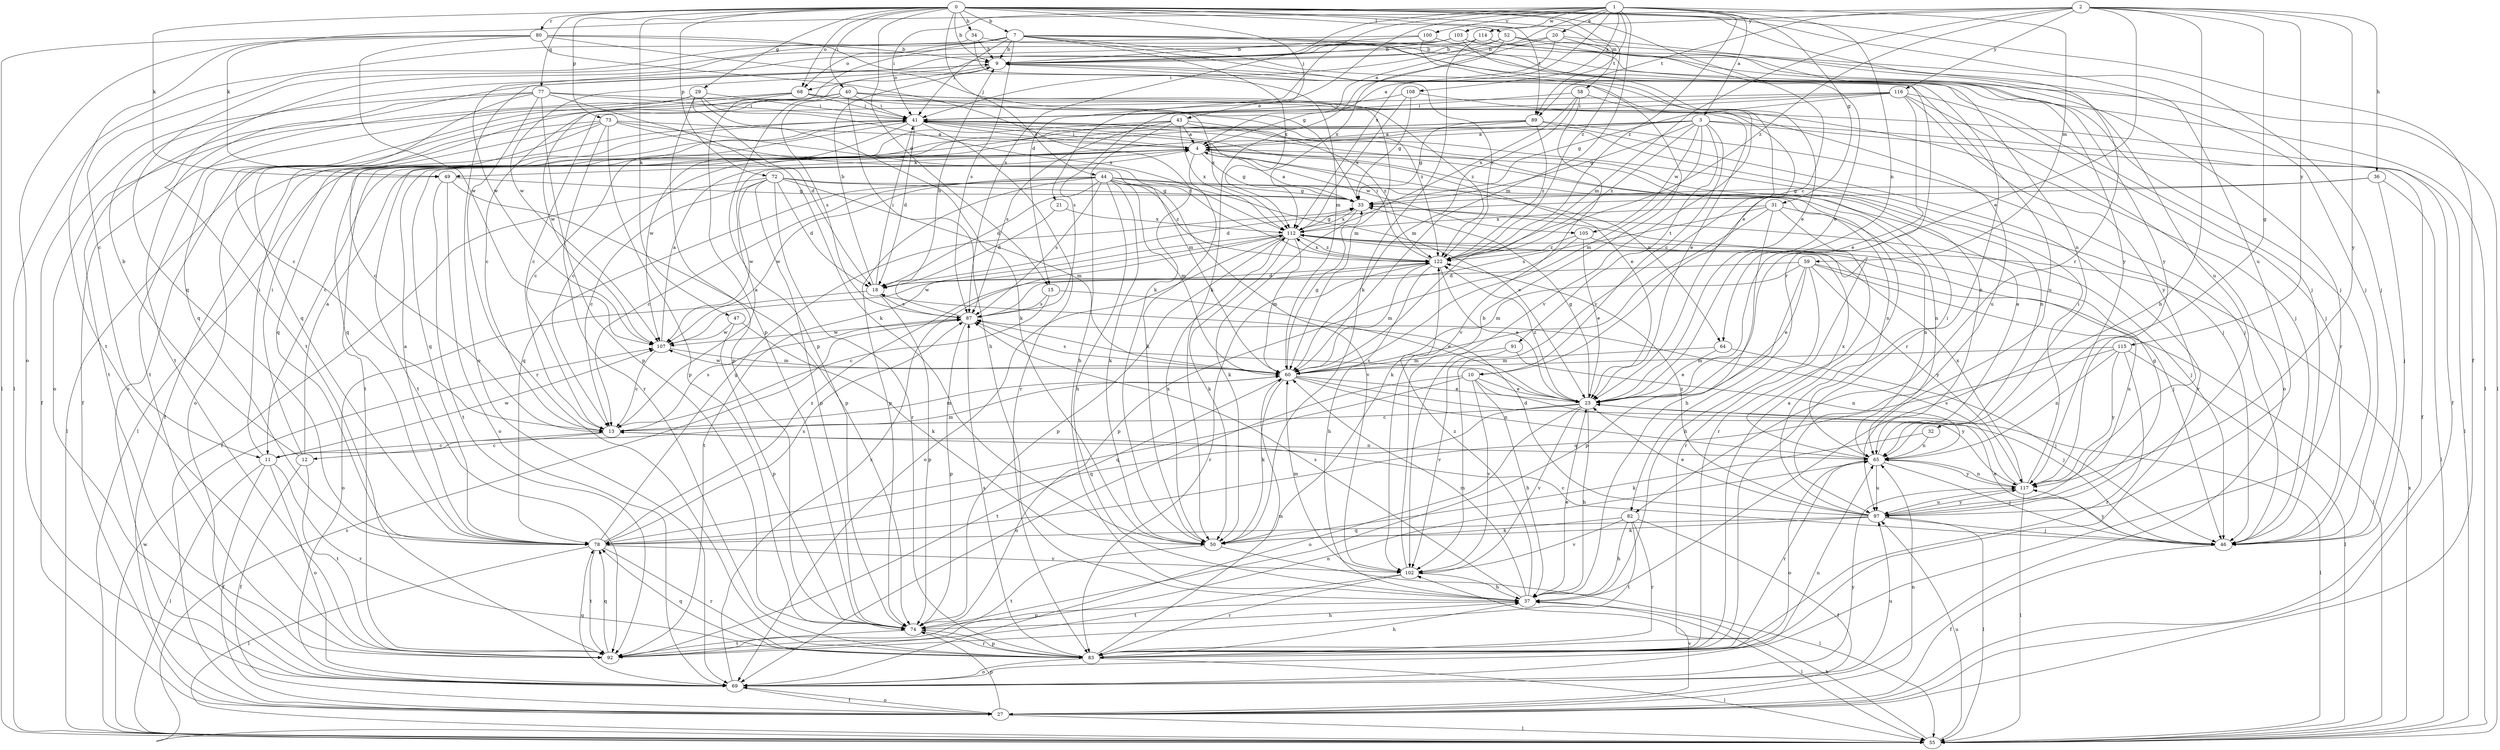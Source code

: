 strict digraph  {
0;
1;
2;
3;
4;
7;
9;
10;
11;
12;
13;
15;
18;
20;
21;
23;
27;
29;
31;
32;
33;
34;
36;
37;
40;
41;
43;
44;
46;
47;
49;
50;
52;
55;
58;
59;
60;
64;
65;
68;
69;
72;
73;
74;
77;
78;
80;
82;
83;
87;
89;
91;
92;
97;
100;
102;
103;
105;
107;
108;
112;
114;
115;
116;
117;
122;
0 -> 7  [label=b];
0 -> 9  [label=b];
0 -> 10  [label=c];
0 -> 15  [label=d];
0 -> 27  [label=f];
0 -> 29  [label=g];
0 -> 34  [label=h];
0 -> 40  [label=i];
0 -> 43  [label=j];
0 -> 44  [label=j];
0 -> 47  [label=k];
0 -> 49  [label=k];
0 -> 52  [label=l];
0 -> 58  [label=m];
0 -> 68  [label=o];
0 -> 72  [label=p];
0 -> 73  [label=p];
0 -> 77  [label=q];
0 -> 80  [label=r];
0 -> 82  [label=r];
0 -> 89  [label=t];
0 -> 97  [label=u];
0 -> 122  [label=z];
1 -> 3  [label=a];
1 -> 4  [label=a];
1 -> 15  [label=d];
1 -> 20  [label=e];
1 -> 21  [label=e];
1 -> 31  [label=g];
1 -> 41  [label=i];
1 -> 59  [label=m];
1 -> 60  [label=m];
1 -> 64  [label=n];
1 -> 87  [label=s];
1 -> 89  [label=t];
1 -> 100  [label=v];
1 -> 103  [label=w];
1 -> 108  [label=x];
1 -> 112  [label=x];
1 -> 122  [label=z];
2 -> 23  [label=e];
2 -> 32  [label=g];
2 -> 36  [label=h];
2 -> 37  [label=h];
2 -> 49  [label=k];
2 -> 60  [label=m];
2 -> 89  [label=t];
2 -> 114  [label=y];
2 -> 115  [label=y];
2 -> 116  [label=y];
2 -> 117  [label=y];
2 -> 122  [label=z];
3 -> 4  [label=a];
3 -> 10  [label=c];
3 -> 11  [label=c];
3 -> 27  [label=f];
3 -> 33  [label=g];
3 -> 55  [label=l];
3 -> 60  [label=m];
3 -> 91  [label=t];
3 -> 92  [label=t];
3 -> 105  [label=w];
3 -> 122  [label=z];
4 -> 33  [label=g];
4 -> 41  [label=i];
4 -> 49  [label=k];
4 -> 50  [label=k];
4 -> 64  [label=n];
4 -> 65  [label=n];
4 -> 78  [label=q];
4 -> 105  [label=w];
7 -> 9  [label=b];
7 -> 11  [label=c];
7 -> 23  [label=e];
7 -> 41  [label=i];
7 -> 65  [label=n];
7 -> 68  [label=o];
7 -> 74  [label=p];
7 -> 82  [label=r];
7 -> 83  [label=r];
7 -> 87  [label=s];
7 -> 112  [label=x];
7 -> 117  [label=y];
9 -> 68  [label=o];
9 -> 74  [label=p];
9 -> 92  [label=t];
9 -> 97  [label=u];
9 -> 122  [label=z];
10 -> 23  [label=e];
10 -> 37  [label=h];
10 -> 69  [label=o];
10 -> 78  [label=q];
10 -> 102  [label=v];
10 -> 117  [label=y];
11 -> 27  [label=f];
11 -> 41  [label=i];
11 -> 55  [label=l];
11 -> 60  [label=m];
11 -> 69  [label=o];
11 -> 83  [label=r];
11 -> 107  [label=w];
12 -> 4  [label=a];
12 -> 9  [label=b];
12 -> 27  [label=f];
12 -> 41  [label=i];
12 -> 92  [label=t];
13 -> 4  [label=a];
13 -> 11  [label=c];
13 -> 12  [label=c];
13 -> 60  [label=m];
13 -> 65  [label=n];
13 -> 87  [label=s];
15 -> 13  [label=c];
15 -> 23  [label=e];
15 -> 87  [label=s];
18 -> 9  [label=b];
18 -> 41  [label=i];
18 -> 69  [label=o];
18 -> 74  [label=p];
18 -> 87  [label=s];
20 -> 4  [label=a];
20 -> 9  [label=b];
20 -> 50  [label=k];
20 -> 97  [label=u];
20 -> 117  [label=y];
21 -> 18  [label=d];
21 -> 112  [label=x];
23 -> 13  [label=c];
23 -> 33  [label=g];
23 -> 37  [label=h];
23 -> 55  [label=l];
23 -> 69  [label=o];
23 -> 78  [label=q];
23 -> 87  [label=s];
23 -> 102  [label=v];
23 -> 122  [label=z];
27 -> 55  [label=l];
27 -> 65  [label=n];
27 -> 69  [label=o];
27 -> 74  [label=p];
27 -> 102  [label=v];
29 -> 18  [label=d];
29 -> 41  [label=i];
29 -> 50  [label=k];
29 -> 74  [label=p];
29 -> 78  [label=q];
29 -> 92  [label=t];
29 -> 112  [label=x];
31 -> 37  [label=h];
31 -> 50  [label=k];
31 -> 65  [label=n];
31 -> 83  [label=r];
31 -> 87  [label=s];
31 -> 112  [label=x];
32 -> 50  [label=k];
32 -> 65  [label=n];
33 -> 4  [label=a];
33 -> 46  [label=j];
33 -> 50  [label=k];
33 -> 112  [label=x];
34 -> 9  [label=b];
34 -> 46  [label=j];
34 -> 55  [label=l];
34 -> 60  [label=m];
36 -> 18  [label=d];
36 -> 33  [label=g];
36 -> 46  [label=j];
36 -> 55  [label=l];
37 -> 23  [label=e];
37 -> 55  [label=l];
37 -> 60  [label=m];
37 -> 74  [label=p];
37 -> 87  [label=s];
37 -> 122  [label=z];
40 -> 13  [label=c];
40 -> 27  [label=f];
40 -> 37  [label=h];
40 -> 41  [label=i];
40 -> 60  [label=m];
40 -> 69  [label=o];
40 -> 87  [label=s];
40 -> 112  [label=x];
40 -> 122  [label=z];
41 -> 4  [label=a];
41 -> 13  [label=c];
41 -> 18  [label=d];
41 -> 23  [label=e];
41 -> 27  [label=f];
41 -> 65  [label=n];
41 -> 78  [label=q];
41 -> 83  [label=r];
41 -> 107  [label=w];
43 -> 4  [label=a];
43 -> 13  [label=c];
43 -> 37  [label=h];
43 -> 46  [label=j];
43 -> 55  [label=l];
43 -> 87  [label=s];
43 -> 112  [label=x];
43 -> 122  [label=z];
44 -> 13  [label=c];
44 -> 18  [label=d];
44 -> 23  [label=e];
44 -> 33  [label=g];
44 -> 37  [label=h];
44 -> 50  [label=k];
44 -> 60  [label=m];
44 -> 65  [label=n];
44 -> 74  [label=p];
44 -> 78  [label=q];
44 -> 87  [label=s];
44 -> 102  [label=v];
44 -> 107  [label=w];
44 -> 122  [label=z];
46 -> 13  [label=c];
46 -> 23  [label=e];
46 -> 27  [label=f];
46 -> 117  [label=y];
47 -> 50  [label=k];
47 -> 74  [label=p];
47 -> 107  [label=w];
49 -> 33  [label=g];
49 -> 69  [label=o];
49 -> 74  [label=p];
49 -> 92  [label=t];
50 -> 55  [label=l];
50 -> 92  [label=t];
50 -> 112  [label=x];
52 -> 9  [label=b];
52 -> 23  [label=e];
52 -> 41  [label=i];
52 -> 46  [label=j];
52 -> 112  [label=x];
55 -> 37  [label=h];
55 -> 87  [label=s];
55 -> 97  [label=u];
55 -> 107  [label=w];
55 -> 112  [label=x];
58 -> 41  [label=i];
58 -> 46  [label=j];
58 -> 60  [label=m];
58 -> 102  [label=v];
58 -> 112  [label=x];
59 -> 18  [label=d];
59 -> 23  [label=e];
59 -> 37  [label=h];
59 -> 55  [label=l];
59 -> 60  [label=m];
59 -> 74  [label=p];
59 -> 97  [label=u];
59 -> 117  [label=y];
60 -> 23  [label=e];
60 -> 33  [label=g];
60 -> 46  [label=j];
60 -> 50  [label=k];
60 -> 65  [label=n];
60 -> 87  [label=s];
60 -> 92  [label=t];
60 -> 107  [label=w];
64 -> 23  [label=e];
64 -> 46  [label=j];
64 -> 60  [label=m];
65 -> 4  [label=a];
65 -> 46  [label=j];
65 -> 69  [label=o];
65 -> 83  [label=r];
65 -> 97  [label=u];
65 -> 112  [label=x];
65 -> 117  [label=y];
68 -> 41  [label=i];
68 -> 69  [label=o];
68 -> 78  [label=q];
68 -> 97  [label=u];
68 -> 107  [label=w];
68 -> 122  [label=z];
69 -> 27  [label=f];
69 -> 65  [label=n];
69 -> 78  [label=q];
69 -> 97  [label=u];
69 -> 112  [label=x];
69 -> 117  [label=y];
72 -> 13  [label=c];
72 -> 18  [label=d];
72 -> 27  [label=f];
72 -> 33  [label=g];
72 -> 60  [label=m];
72 -> 65  [label=n];
72 -> 74  [label=p];
72 -> 83  [label=r];
72 -> 107  [label=w];
73 -> 4  [label=a];
73 -> 13  [label=c];
73 -> 55  [label=l];
73 -> 60  [label=m];
73 -> 69  [label=o];
73 -> 74  [label=p];
73 -> 83  [label=r];
73 -> 122  [label=z];
74 -> 37  [label=h];
74 -> 83  [label=r];
74 -> 92  [label=t];
77 -> 13  [label=c];
77 -> 23  [label=e];
77 -> 27  [label=f];
77 -> 41  [label=i];
77 -> 50  [label=k];
77 -> 74  [label=p];
77 -> 83  [label=r];
77 -> 92  [label=t];
78 -> 4  [label=a];
78 -> 33  [label=g];
78 -> 55  [label=l];
78 -> 83  [label=r];
78 -> 87  [label=s];
78 -> 92  [label=t];
78 -> 102  [label=v];
78 -> 122  [label=z];
80 -> 9  [label=b];
80 -> 23  [label=e];
80 -> 33  [label=g];
80 -> 50  [label=k];
80 -> 55  [label=l];
80 -> 69  [label=o];
80 -> 92  [label=t];
80 -> 107  [label=w];
82 -> 27  [label=f];
82 -> 37  [label=h];
82 -> 50  [label=k];
82 -> 83  [label=r];
82 -> 92  [label=t];
82 -> 102  [label=v];
83 -> 4  [label=a];
83 -> 37  [label=h];
83 -> 55  [label=l];
83 -> 60  [label=m];
83 -> 69  [label=o];
83 -> 74  [label=p];
83 -> 78  [label=q];
83 -> 87  [label=s];
87 -> 9  [label=b];
87 -> 74  [label=p];
87 -> 107  [label=w];
89 -> 4  [label=a];
89 -> 33  [label=g];
89 -> 46  [label=j];
89 -> 78  [label=q];
89 -> 83  [label=r];
89 -> 92  [label=t];
89 -> 122  [label=z];
91 -> 60  [label=m];
91 -> 65  [label=n];
91 -> 102  [label=v];
92 -> 65  [label=n];
92 -> 78  [label=q];
97 -> 18  [label=d];
97 -> 23  [label=e];
97 -> 33  [label=g];
97 -> 41  [label=i];
97 -> 46  [label=j];
97 -> 50  [label=k];
97 -> 55  [label=l];
97 -> 78  [label=q];
97 -> 117  [label=y];
97 -> 122  [label=z];
100 -> 9  [label=b];
100 -> 55  [label=l];
100 -> 78  [label=q];
100 -> 102  [label=v];
102 -> 9  [label=b];
102 -> 37  [label=h];
102 -> 60  [label=m];
102 -> 83  [label=r];
102 -> 92  [label=t];
103 -> 9  [label=b];
103 -> 46  [label=j];
103 -> 55  [label=l];
103 -> 92  [label=t];
103 -> 102  [label=v];
103 -> 107  [label=w];
105 -> 23  [label=e];
105 -> 74  [label=p];
105 -> 83  [label=r];
105 -> 122  [label=z];
107 -> 4  [label=a];
107 -> 13  [label=c];
107 -> 60  [label=m];
108 -> 27  [label=f];
108 -> 33  [label=g];
108 -> 41  [label=i];
108 -> 112  [label=x];
112 -> 33  [label=g];
112 -> 46  [label=j];
112 -> 50  [label=k];
112 -> 60  [label=m];
112 -> 69  [label=o];
112 -> 74  [label=p];
112 -> 92  [label=t];
112 -> 107  [label=w];
112 -> 122  [label=z];
114 -> 9  [label=b];
114 -> 46  [label=j];
114 -> 50  [label=k];
114 -> 69  [label=o];
114 -> 83  [label=r];
114 -> 107  [label=w];
115 -> 55  [label=l];
115 -> 60  [label=m];
115 -> 65  [label=n];
115 -> 78  [label=q];
115 -> 83  [label=r];
115 -> 117  [label=y];
116 -> 13  [label=c];
116 -> 23  [label=e];
116 -> 33  [label=g];
116 -> 41  [label=i];
116 -> 46  [label=j];
116 -> 69  [label=o];
116 -> 87  [label=s];
116 -> 117  [label=y];
117 -> 41  [label=i];
117 -> 55  [label=l];
117 -> 65  [label=n];
117 -> 87  [label=s];
117 -> 97  [label=u];
117 -> 112  [label=x];
122 -> 18  [label=d];
122 -> 23  [label=e];
122 -> 37  [label=h];
122 -> 41  [label=i];
122 -> 60  [label=m];
122 -> 83  [label=r];
122 -> 112  [label=x];
}
